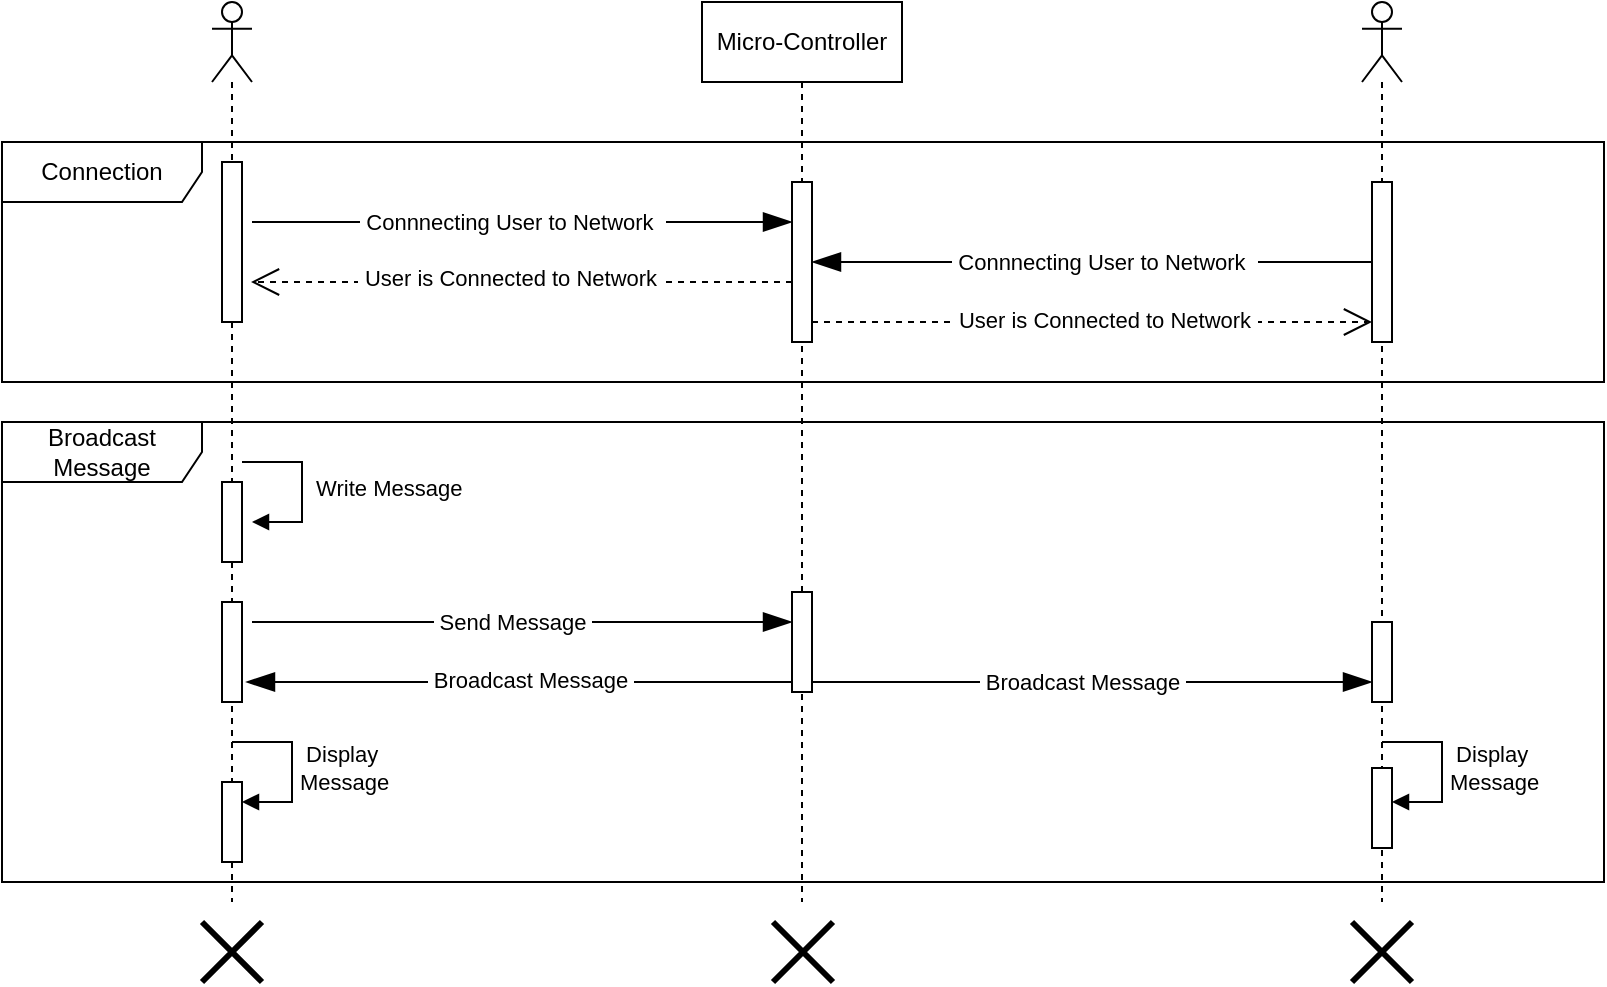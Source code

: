 <mxfile version="22.0.6" type="device">
  <diagram name="Page-1" id="2YBvvXClWsGukQMizWep">
    <mxGraphModel dx="1434" dy="800" grid="1" gridSize="10" guides="1" tooltips="1" connect="1" arrows="1" fold="1" page="1" pageScale="1" pageWidth="850" pageHeight="1100" math="0" shadow="0">
      <root>
        <mxCell id="0" />
        <mxCell id="1" parent="0" />
        <mxCell id="bUbZ-e89j6tAC8CVxlZ--16" value="Micro-Controller" style="shape=umlLifeline;perimeter=lifelinePerimeter;whiteSpace=wrap;html=1;container=1;dropTarget=0;collapsible=0;recursiveResize=0;outlineConnect=0;portConstraint=eastwest;newEdgeStyle={&quot;edgeStyle&quot;:&quot;elbowEdgeStyle&quot;,&quot;elbow&quot;:&quot;vertical&quot;,&quot;curved&quot;:0,&quot;rounded&quot;:0};" parent="1" vertex="1">
          <mxGeometry x="375" y="80" width="100" height="450" as="geometry" />
        </mxCell>
        <mxCell id="0u1kKGDJF54m8RZjEG2Y-54" value="" style="html=1;points=[[0,0,0,0,5],[0,1,0,0,-5],[1,0,0,0,5],[1,1,0,0,-5]];perimeter=orthogonalPerimeter;outlineConnect=0;targetShapes=umlLifeline;portConstraint=eastwest;newEdgeStyle={&quot;curved&quot;:0,&quot;rounded&quot;:0};" vertex="1" parent="bUbZ-e89j6tAC8CVxlZ--16">
          <mxGeometry x="45" y="295" width="10" height="50" as="geometry" />
        </mxCell>
        <mxCell id="bUbZ-e89j6tAC8CVxlZ--27" value="" style="shape=umlLifeline;perimeter=lifelinePerimeter;whiteSpace=wrap;html=1;container=1;dropTarget=0;collapsible=0;recursiveResize=0;outlineConnect=0;portConstraint=eastwest;newEdgeStyle={&quot;curved&quot;:0,&quot;rounded&quot;:0};participant=umlActor;" parent="1" vertex="1">
          <mxGeometry x="130" y="80" width="20" height="450" as="geometry" />
        </mxCell>
        <mxCell id="0u1kKGDJF54m8RZjEG2Y-16" value="" style="html=1;points=[[0,0,0,0,5],[0,1,0,0,-5],[1,0,0,0,5],[1,1,0,0,-5]];perimeter=orthogonalPerimeter;outlineConnect=0;targetShapes=umlLifeline;portConstraint=eastwest;newEdgeStyle={&quot;curved&quot;:0,&quot;rounded&quot;:0};" vertex="1" parent="bUbZ-e89j6tAC8CVxlZ--27">
          <mxGeometry x="5" y="80" width="10" height="80" as="geometry" />
        </mxCell>
        <mxCell id="0u1kKGDJF54m8RZjEG2Y-39" value="" style="html=1;points=[[0,0,0,0,5],[0,1,0,0,-5],[1,0,0,0,5],[1,1,0,0,-5]];perimeter=orthogonalPerimeter;outlineConnect=0;targetShapes=umlLifeline;portConstraint=eastwest;newEdgeStyle={&quot;curved&quot;:0,&quot;rounded&quot;:0};" vertex="1" parent="bUbZ-e89j6tAC8CVxlZ--27">
          <mxGeometry x="5" y="240" width="10" height="40" as="geometry" />
        </mxCell>
        <mxCell id="0u1kKGDJF54m8RZjEG2Y-50" value="" style="html=1;points=[[0,0,0,0,5],[0,1,0,0,-5],[1,0,0,0,5],[1,1,0,0,-5]];perimeter=orthogonalPerimeter;outlineConnect=0;targetShapes=umlLifeline;portConstraint=eastwest;newEdgeStyle={&quot;curved&quot;:0,&quot;rounded&quot;:0};" vertex="1" parent="bUbZ-e89j6tAC8CVxlZ--27">
          <mxGeometry x="5" y="300" width="10" height="50" as="geometry" />
        </mxCell>
        <mxCell id="0u1kKGDJF54m8RZjEG2Y-79" value="" style="html=1;points=[[0,0,0,0,5],[0,1,0,0,-5],[1,0,0,0,5],[1,1,0,0,-5]];perimeter=orthogonalPerimeter;outlineConnect=0;targetShapes=umlLifeline;portConstraint=eastwest;newEdgeStyle={&quot;curved&quot;:0,&quot;rounded&quot;:0};" vertex="1" parent="bUbZ-e89j6tAC8CVxlZ--27">
          <mxGeometry x="5" y="390" width="10" height="40" as="geometry" />
        </mxCell>
        <mxCell id="0u1kKGDJF54m8RZjEG2Y-80" value="&amp;nbsp;Display&lt;br style=&quot;border-color: var(--border-color);&quot;&gt;Message&amp;nbsp;" style="html=1;align=left;spacingLeft=2;endArrow=block;rounded=0;edgeStyle=orthogonalEdgeStyle;curved=0;rounded=0;" edge="1" target="0u1kKGDJF54m8RZjEG2Y-79" parent="bUbZ-e89j6tAC8CVxlZ--27">
          <mxGeometry relative="1" as="geometry">
            <mxPoint x="10" y="370" as="sourcePoint" />
            <Array as="points">
              <mxPoint x="40" y="400" />
            </Array>
          </mxGeometry>
        </mxCell>
        <mxCell id="bUbZ-e89j6tAC8CVxlZ--50" value="" style="shape=umlDestroy;whiteSpace=wrap;html=1;strokeWidth=3;targetShapes=umlLifeline;" parent="1" vertex="1">
          <mxGeometry x="125" y="540" width="30" height="30" as="geometry" />
        </mxCell>
        <mxCell id="bUbZ-e89j6tAC8CVxlZ--52" value="" style="shape=umlDestroy;whiteSpace=wrap;html=1;strokeWidth=3;targetShapes=umlLifeline;" parent="1" vertex="1">
          <mxGeometry x="410.5" y="540" width="30" height="30" as="geometry" />
        </mxCell>
        <mxCell id="Ke5L-bLkSkWgQZBR-M11-30" value="" style="shape=umlLifeline;perimeter=lifelinePerimeter;whiteSpace=wrap;html=1;container=1;dropTarget=0;collapsible=0;recursiveResize=0;outlineConnect=0;portConstraint=eastwest;newEdgeStyle={&quot;curved&quot;:0,&quot;rounded&quot;:0};participant=umlActor;" parent="1" vertex="1">
          <mxGeometry x="705" y="80" width="20" height="450" as="geometry" />
        </mxCell>
        <mxCell id="0u1kKGDJF54m8RZjEG2Y-21" value="" style="html=1;points=[[0,0,0,0,5],[0,1,0,0,-5],[1,0,0,0,5],[1,1,0,0,-5]];perimeter=orthogonalPerimeter;outlineConnect=0;targetShapes=umlLifeline;portConstraint=eastwest;newEdgeStyle={&quot;curved&quot;:0,&quot;rounded&quot;:0};" vertex="1" parent="Ke5L-bLkSkWgQZBR-M11-30">
          <mxGeometry x="5" y="90" width="10" height="80" as="geometry" />
        </mxCell>
        <mxCell id="0u1kKGDJF54m8RZjEG2Y-66" value="" style="html=1;points=[[0,0,0,0,5],[0,1,0,0,-5],[1,0,0,0,5],[1,1,0,0,-5]];perimeter=orthogonalPerimeter;outlineConnect=0;targetShapes=umlLifeline;portConstraint=eastwest;newEdgeStyle={&quot;curved&quot;:0,&quot;rounded&quot;:0};" vertex="1" parent="Ke5L-bLkSkWgQZBR-M11-30">
          <mxGeometry x="5" y="310" width="10" height="40" as="geometry" />
        </mxCell>
        <mxCell id="0u1kKGDJF54m8RZjEG2Y-67" value="" style="html=1;points=[[0,0,0,0,5],[0,1,0,0,-5],[1,0,0,0,5],[1,1,0,0,-5]];perimeter=orthogonalPerimeter;outlineConnect=0;targetShapes=umlLifeline;portConstraint=eastwest;newEdgeStyle={&quot;curved&quot;:0,&quot;rounded&quot;:0};" vertex="1" parent="Ke5L-bLkSkWgQZBR-M11-30">
          <mxGeometry x="5" y="383" width="10" height="40" as="geometry" />
        </mxCell>
        <mxCell id="0u1kKGDJF54m8RZjEG2Y-68" value="&amp;nbsp;Display &lt;br&gt;Message&amp;nbsp;" style="html=1;align=left;spacingLeft=2;endArrow=block;rounded=0;edgeStyle=orthogonalEdgeStyle;curved=0;rounded=0;" edge="1" target="0u1kKGDJF54m8RZjEG2Y-67" parent="Ke5L-bLkSkWgQZBR-M11-30">
          <mxGeometry relative="1" as="geometry">
            <mxPoint x="10" y="370" as="sourcePoint" />
            <Array as="points">
              <mxPoint x="40" y="400" />
            </Array>
          </mxGeometry>
        </mxCell>
        <mxCell id="Ke5L-bLkSkWgQZBR-M11-32" value="" style="shape=umlDestroy;whiteSpace=wrap;html=1;strokeWidth=3;targetShapes=umlLifeline;direction=south;" parent="1" vertex="1">
          <mxGeometry x="700" y="540" width="30" height="30" as="geometry" />
        </mxCell>
        <mxCell id="Ke5L-bLkSkWgQZBR-M11-58" value="Connection" style="shape=umlFrame;whiteSpace=wrap;html=1;pointerEvents=0;width=100;height=30;" parent="1" vertex="1">
          <mxGeometry x="25" y="150" width="801" height="120" as="geometry" />
        </mxCell>
        <mxCell id="0u1kKGDJF54m8RZjEG2Y-17" value="" style="html=1;points=[[0,0,0,0,5],[0,1,0,0,-5],[1,0,0,0,5],[1,1,0,0,-5]];perimeter=orthogonalPerimeter;outlineConnect=0;targetShapes=umlLifeline;portConstraint=eastwest;newEdgeStyle={&quot;curved&quot;:0,&quot;rounded&quot;:0};" vertex="1" parent="1">
          <mxGeometry x="420" y="170" width="10" height="80" as="geometry" />
        </mxCell>
        <mxCell id="0u1kKGDJF54m8RZjEG2Y-19" value="" style="endArrow=blockThin;endFill=1;endSize=12;html=1;rounded=0;" edge="1" parent="1">
          <mxGeometry width="160" relative="1" as="geometry">
            <mxPoint x="150" y="190" as="sourcePoint" />
            <mxPoint x="420" y="190" as="targetPoint" />
          </mxGeometry>
        </mxCell>
        <mxCell id="0u1kKGDJF54m8RZjEG2Y-27" value="&amp;nbsp;Connnecting User to Network&amp;nbsp;&amp;nbsp;" style="edgeLabel;html=1;align=center;verticalAlign=middle;resizable=0;points=[];" vertex="1" connectable="0" parent="0u1kKGDJF54m8RZjEG2Y-19">
          <mxGeometry x="-0.037" y="-3" relative="1" as="geometry">
            <mxPoint y="-3" as="offset" />
          </mxGeometry>
        </mxCell>
        <mxCell id="0u1kKGDJF54m8RZjEG2Y-23" value="" style="endArrow=blockThin;endFill=1;endSize=12;html=1;rounded=0;" edge="1" parent="1" source="0u1kKGDJF54m8RZjEG2Y-21" target="0u1kKGDJF54m8RZjEG2Y-17">
          <mxGeometry width="160" relative="1" as="geometry">
            <mxPoint x="340" y="510" as="sourcePoint" />
            <mxPoint x="500" y="510" as="targetPoint" />
          </mxGeometry>
        </mxCell>
        <mxCell id="0u1kKGDJF54m8RZjEG2Y-28" value="&amp;nbsp;Connnecting User to Network&amp;nbsp;&amp;nbsp;" style="edgeLabel;html=1;align=center;verticalAlign=middle;resizable=0;points=[];" vertex="1" connectable="0" parent="0u1kKGDJF54m8RZjEG2Y-23">
          <mxGeometry x="-0.007" y="-3" relative="1" as="geometry">
            <mxPoint x="5" y="3" as="offset" />
          </mxGeometry>
        </mxCell>
        <mxCell id="0u1kKGDJF54m8RZjEG2Y-24" value="" style="endArrow=open;dashed=1;endFill=0;endSize=12;html=1;rounded=0;" edge="1" parent="1" target="0u1kKGDJF54m8RZjEG2Y-21">
          <mxGeometry width="160" relative="1" as="geometry">
            <mxPoint x="430" y="240" as="sourcePoint" />
            <mxPoint x="590" y="240" as="targetPoint" />
          </mxGeometry>
        </mxCell>
        <mxCell id="0u1kKGDJF54m8RZjEG2Y-32" value="&amp;nbsp;User is Connected to Network&amp;nbsp;" style="edgeLabel;html=1;align=center;verticalAlign=middle;resizable=0;points=[];" vertex="1" connectable="0" parent="0u1kKGDJF54m8RZjEG2Y-24">
          <mxGeometry x="0.043" y="-2" relative="1" as="geometry">
            <mxPoint y="-3" as="offset" />
          </mxGeometry>
        </mxCell>
        <mxCell id="0u1kKGDJF54m8RZjEG2Y-34" value="" style="endArrow=open;dashed=1;endFill=0;endSize=12;html=1;rounded=0;startArrow=none;startFill=0;" edge="1" parent="1">
          <mxGeometry width="160" relative="1" as="geometry">
            <mxPoint x="420" y="220" as="sourcePoint" />
            <mxPoint x="149.5" y="220" as="targetPoint" />
            <Array as="points">
              <mxPoint x="310" y="220" />
            </Array>
          </mxGeometry>
        </mxCell>
        <mxCell id="0u1kKGDJF54m8RZjEG2Y-35" value="&amp;nbsp;User is Connected to Network&amp;nbsp;" style="edgeLabel;html=1;align=center;verticalAlign=middle;resizable=0;points=[];" vertex="1" connectable="0" parent="0u1kKGDJF54m8RZjEG2Y-34">
          <mxGeometry x="0.043" y="-2" relative="1" as="geometry">
            <mxPoint as="offset" />
          </mxGeometry>
        </mxCell>
        <mxCell id="0u1kKGDJF54m8RZjEG2Y-60" value="" style="endArrow=blockThin;endFill=1;endSize=12;html=1;rounded=0;" edge="1" parent="1">
          <mxGeometry width="160" relative="1" as="geometry">
            <mxPoint x="150" y="390" as="sourcePoint" />
            <mxPoint x="420" y="390" as="targetPoint" />
          </mxGeometry>
        </mxCell>
        <mxCell id="0u1kKGDJF54m8RZjEG2Y-61" value="&amp;nbsp;Send Message&amp;nbsp;" style="edgeLabel;html=1;align=center;verticalAlign=middle;resizable=0;points=[];" vertex="1" connectable="0" parent="0u1kKGDJF54m8RZjEG2Y-60">
          <mxGeometry x="-0.037" y="-3" relative="1" as="geometry">
            <mxPoint y="-3" as="offset" />
          </mxGeometry>
        </mxCell>
        <mxCell id="0u1kKGDJF54m8RZjEG2Y-40" value="&amp;nbsp;Write Message" style="html=1;align=left;spacingLeft=2;endArrow=block;rounded=0;edgeStyle=orthogonalEdgeStyle;curved=0;rounded=0;" edge="1" parent="1">
          <mxGeometry relative="1" as="geometry">
            <mxPoint x="145" y="310" as="sourcePoint" />
            <Array as="points">
              <mxPoint x="175" y="340" />
            </Array>
            <mxPoint x="150" y="340" as="targetPoint" />
          </mxGeometry>
        </mxCell>
        <mxCell id="0u1kKGDJF54m8RZjEG2Y-63" value="" style="endArrow=blockThin;endFill=1;endSize=12;html=1;rounded=0;" edge="1" parent="1">
          <mxGeometry width="160" relative="1" as="geometry">
            <mxPoint x="430" y="420" as="sourcePoint" />
            <mxPoint x="710" y="420" as="targetPoint" />
            <Array as="points">
              <mxPoint x="660" y="420" />
            </Array>
          </mxGeometry>
        </mxCell>
        <mxCell id="0u1kKGDJF54m8RZjEG2Y-64" value="&amp;nbsp;Broadcast Message&amp;nbsp;" style="edgeLabel;html=1;align=center;verticalAlign=middle;resizable=0;points=[];" vertex="1" connectable="0" parent="0u1kKGDJF54m8RZjEG2Y-63">
          <mxGeometry x="-0.037" y="-3" relative="1" as="geometry">
            <mxPoint y="-3" as="offset" />
          </mxGeometry>
        </mxCell>
        <mxCell id="0u1kKGDJF54m8RZjEG2Y-71" value="Broadcast Message" style="shape=umlFrame;whiteSpace=wrap;html=1;pointerEvents=0;width=100;height=30;" vertex="1" parent="1">
          <mxGeometry x="25" y="290" width="801" height="230" as="geometry" />
        </mxCell>
        <mxCell id="0u1kKGDJF54m8RZjEG2Y-72" value="" style="endArrow=blockThin;endFill=1;endSize=12;html=1;rounded=0;" edge="1" parent="1">
          <mxGeometry width="160" relative="1" as="geometry">
            <mxPoint x="420" y="420" as="sourcePoint" />
            <mxPoint x="147" y="420" as="targetPoint" />
          </mxGeometry>
        </mxCell>
        <mxCell id="0u1kKGDJF54m8RZjEG2Y-73" value="&amp;nbsp;Broadcast Message&amp;nbsp;" style="edgeLabel;html=1;align=center;verticalAlign=middle;resizable=0;points=[];" vertex="1" connectable="0" parent="0u1kKGDJF54m8RZjEG2Y-72">
          <mxGeometry x="-0.037" y="-3" relative="1" as="geometry">
            <mxPoint y="2" as="offset" />
          </mxGeometry>
        </mxCell>
      </root>
    </mxGraphModel>
  </diagram>
</mxfile>
